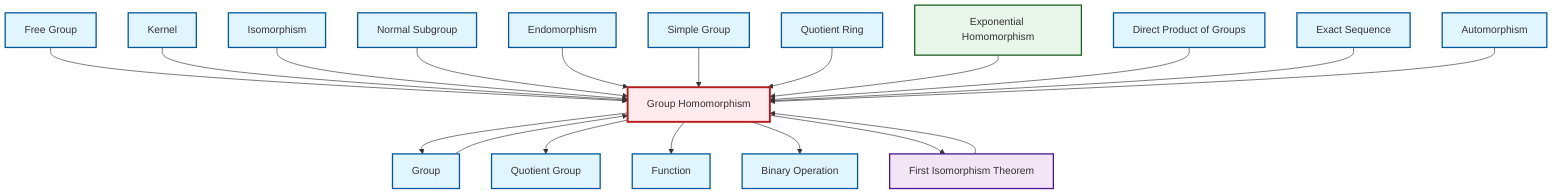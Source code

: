 graph TD
    classDef definition fill:#e1f5fe,stroke:#01579b,stroke-width:2px
    classDef theorem fill:#f3e5f5,stroke:#4a148c,stroke-width:2px
    classDef axiom fill:#fff3e0,stroke:#e65100,stroke-width:2px
    classDef example fill:#e8f5e9,stroke:#1b5e20,stroke-width:2px
    classDef current fill:#ffebee,stroke:#b71c1c,stroke-width:3px
    ex-exponential-homomorphism["Exponential Homomorphism"]:::example
    def-direct-product["Direct Product of Groups"]:::definition
    def-quotient-group["Quotient Group"]:::definition
    def-isomorphism["Isomorphism"]:::definition
    def-quotient-ring["Quotient Ring"]:::definition
    def-function["Function"]:::definition
    def-binary-operation["Binary Operation"]:::definition
    def-free-group["Free Group"]:::definition
    def-exact-sequence["Exact Sequence"]:::definition
    def-kernel["Kernel"]:::definition
    def-simple-group["Simple Group"]:::definition
    def-automorphism["Automorphism"]:::definition
    def-group["Group"]:::definition
    def-homomorphism["Group Homomorphism"]:::definition
    def-normal-subgroup["Normal Subgroup"]:::definition
    def-endomorphism["Endomorphism"]:::definition
    thm-first-isomorphism["First Isomorphism Theorem"]:::theorem
    def-homomorphism --> def-group
    def-free-group --> def-homomorphism
    def-kernel --> def-homomorphism
    def-isomorphism --> def-homomorphism
    def-normal-subgroup --> def-homomorphism
    def-group --> def-homomorphism
    def-endomorphism --> def-homomorphism
    def-homomorphism --> def-quotient-group
    def-simple-group --> def-homomorphism
    thm-first-isomorphism --> def-homomorphism
    def-quotient-ring --> def-homomorphism
    def-homomorphism --> def-function
    def-homomorphism --> def-binary-operation
    ex-exponential-homomorphism --> def-homomorphism
    def-direct-product --> def-homomorphism
    def-exact-sequence --> def-homomorphism
    def-automorphism --> def-homomorphism
    def-homomorphism --> thm-first-isomorphism
    class def-homomorphism current